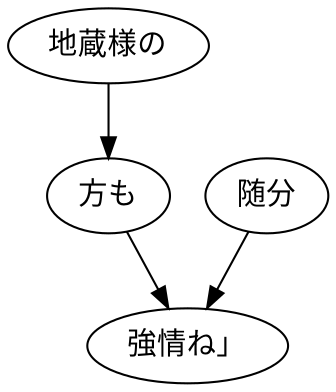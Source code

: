 digraph graph6901 {
	node0 [label="地蔵様の"];
	node1 [label="方も"];
	node2 [label="随分"];
	node3 [label="強情ね」"];
	node0 -> node1;
	node1 -> node3;
	node2 -> node3;
}
